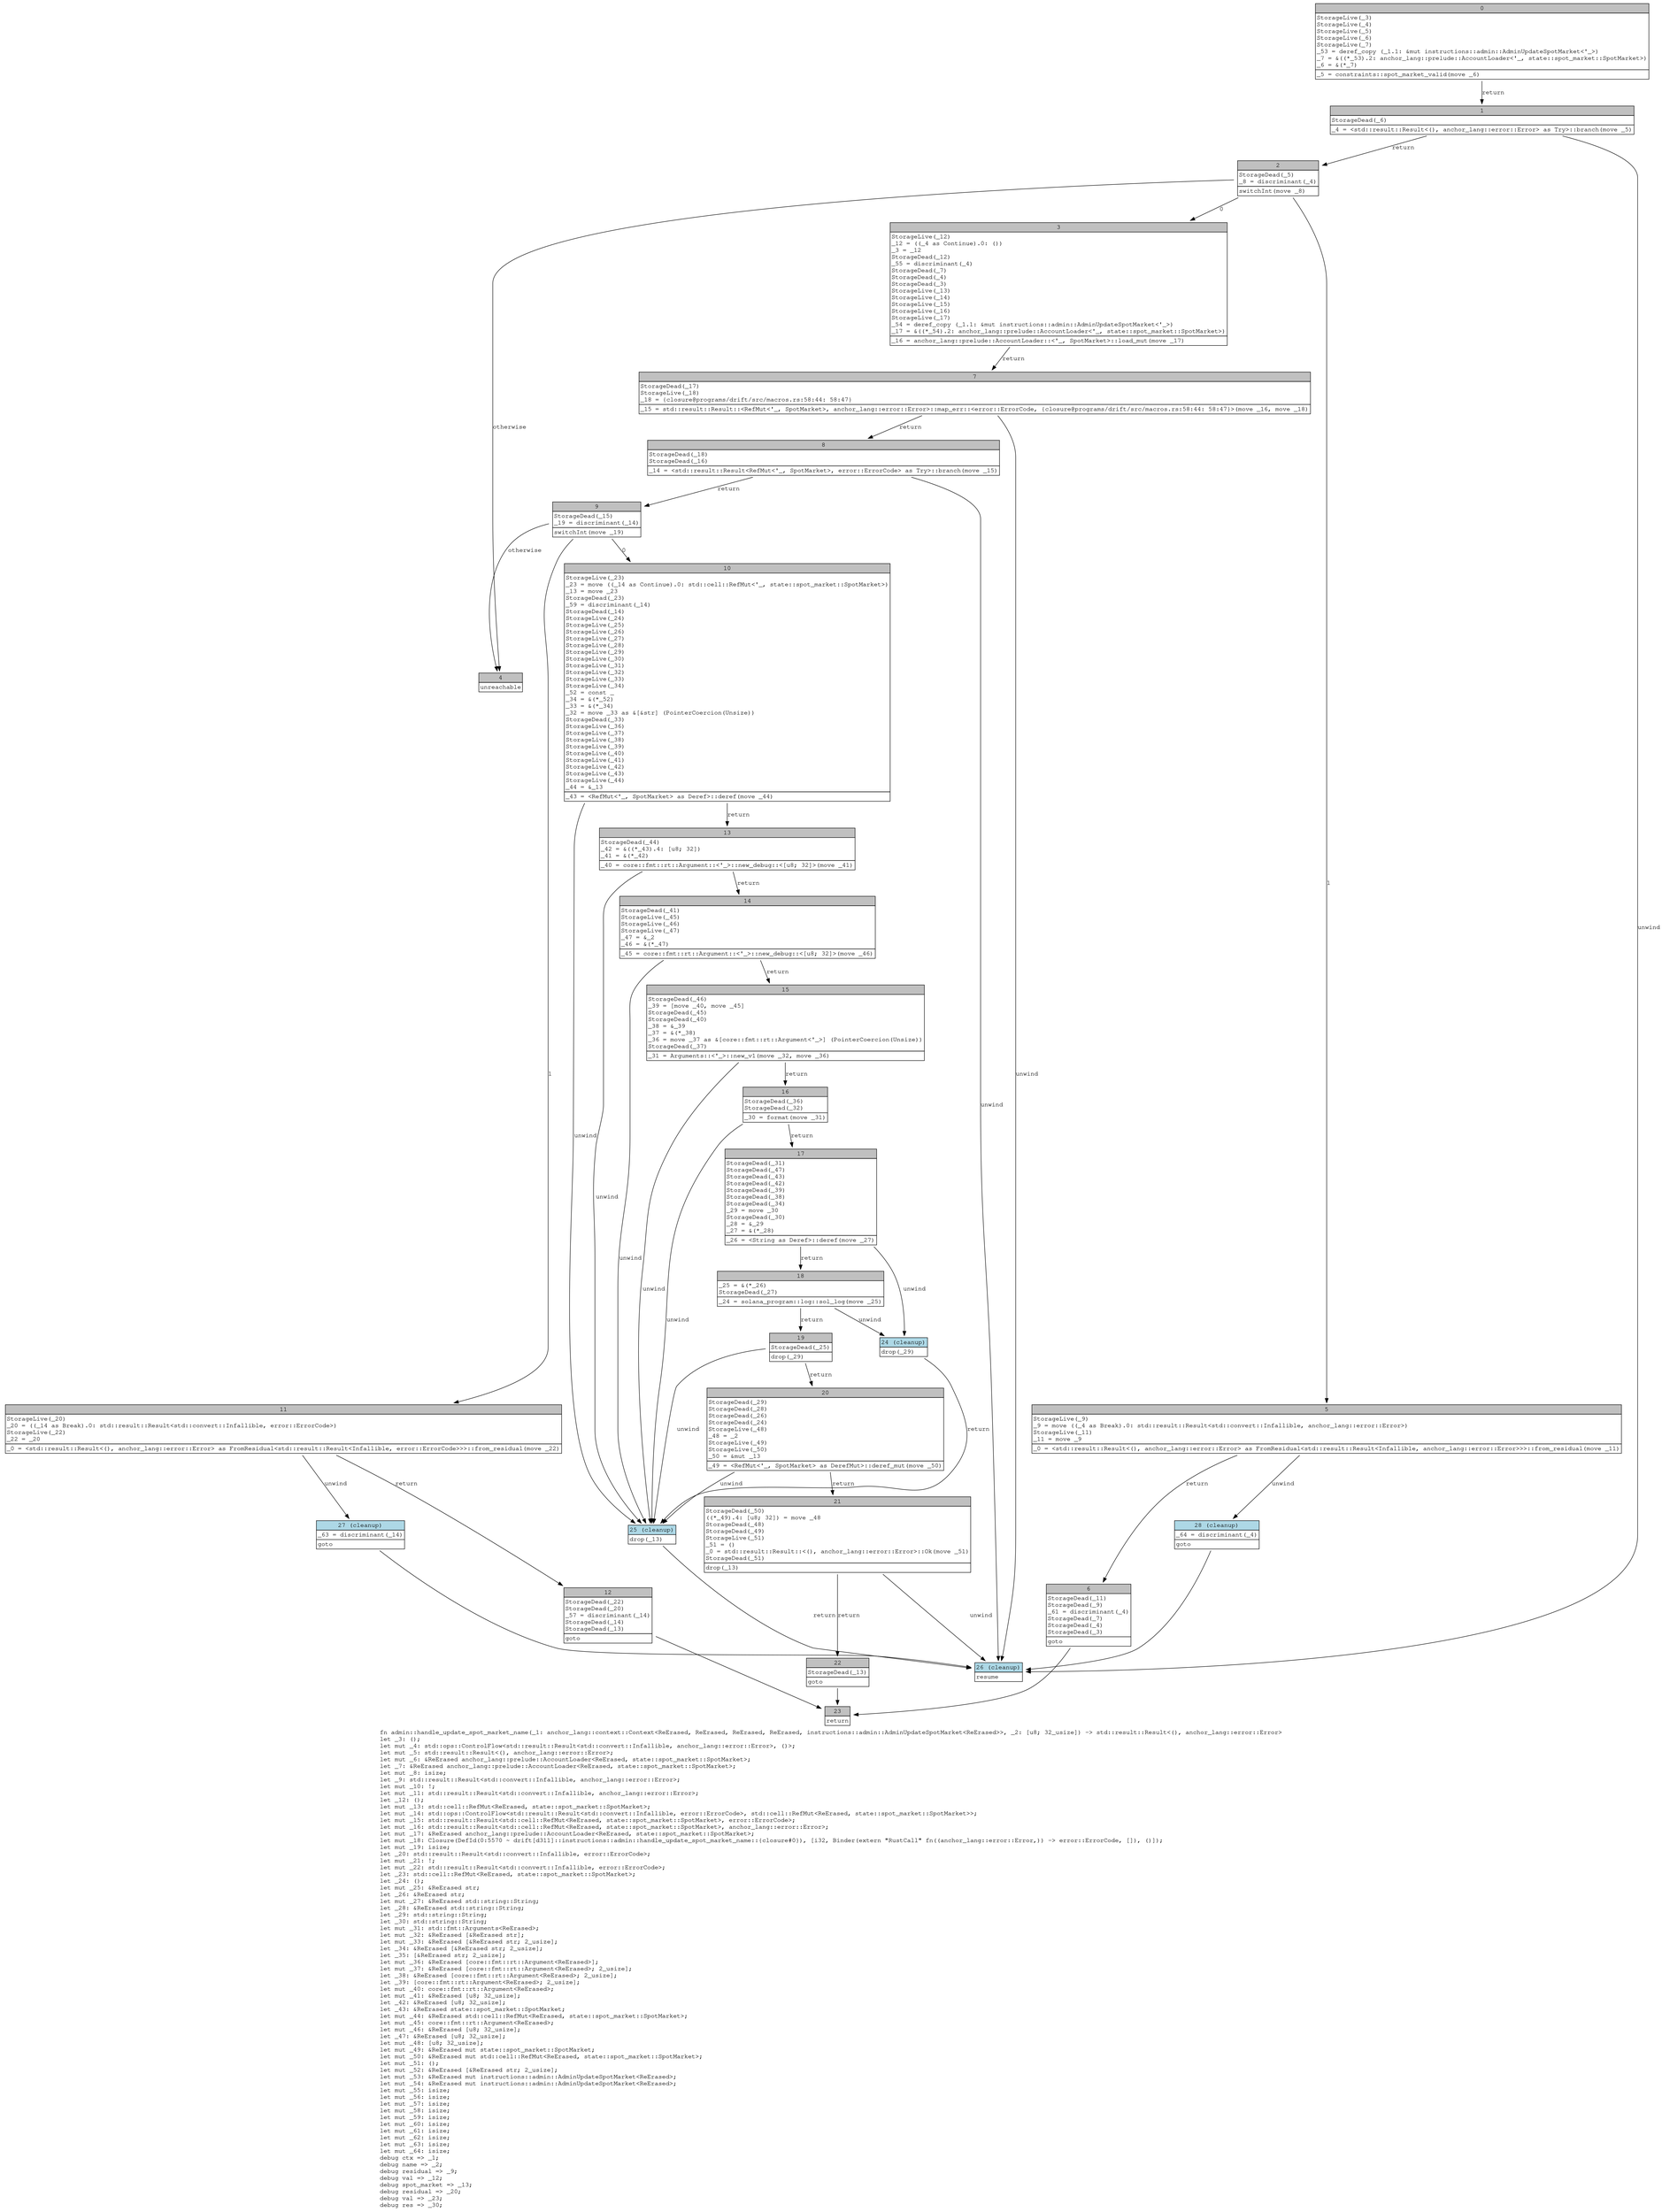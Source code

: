 digraph Mir_0_5568 {
    graph [fontname="Courier, monospace"];
    node [fontname="Courier, monospace"];
    edge [fontname="Courier, monospace"];
    label=<fn admin::handle_update_spot_market_name(_1: anchor_lang::context::Context&lt;ReErased, ReErased, ReErased, ReErased, instructions::admin::AdminUpdateSpotMarket&lt;ReErased&gt;&gt;, _2: [u8; 32_usize]) -&gt; std::result::Result&lt;(), anchor_lang::error::Error&gt;<br align="left"/>let _3: ();<br align="left"/>let mut _4: std::ops::ControlFlow&lt;std::result::Result&lt;std::convert::Infallible, anchor_lang::error::Error&gt;, ()&gt;;<br align="left"/>let mut _5: std::result::Result&lt;(), anchor_lang::error::Error&gt;;<br align="left"/>let mut _6: &amp;ReErased anchor_lang::prelude::AccountLoader&lt;ReErased, state::spot_market::SpotMarket&gt;;<br align="left"/>let _7: &amp;ReErased anchor_lang::prelude::AccountLoader&lt;ReErased, state::spot_market::SpotMarket&gt;;<br align="left"/>let mut _8: isize;<br align="left"/>let _9: std::result::Result&lt;std::convert::Infallible, anchor_lang::error::Error&gt;;<br align="left"/>let mut _10: !;<br align="left"/>let mut _11: std::result::Result&lt;std::convert::Infallible, anchor_lang::error::Error&gt;;<br align="left"/>let _12: ();<br align="left"/>let mut _13: std::cell::RefMut&lt;ReErased, state::spot_market::SpotMarket&gt;;<br align="left"/>let mut _14: std::ops::ControlFlow&lt;std::result::Result&lt;std::convert::Infallible, error::ErrorCode&gt;, std::cell::RefMut&lt;ReErased, state::spot_market::SpotMarket&gt;&gt;;<br align="left"/>let mut _15: std::result::Result&lt;std::cell::RefMut&lt;ReErased, state::spot_market::SpotMarket&gt;, error::ErrorCode&gt;;<br align="left"/>let mut _16: std::result::Result&lt;std::cell::RefMut&lt;ReErased, state::spot_market::SpotMarket&gt;, anchor_lang::error::Error&gt;;<br align="left"/>let mut _17: &amp;ReErased anchor_lang::prelude::AccountLoader&lt;ReErased, state::spot_market::SpotMarket&gt;;<br align="left"/>let mut _18: Closure(DefId(0:5570 ~ drift[d311]::instructions::admin::handle_update_spot_market_name::{closure#0}), [i32, Binder(extern &quot;RustCall&quot; fn((anchor_lang::error::Error,)) -&gt; error::ErrorCode, []), ()]);<br align="left"/>let mut _19: isize;<br align="left"/>let _20: std::result::Result&lt;std::convert::Infallible, error::ErrorCode&gt;;<br align="left"/>let mut _21: !;<br align="left"/>let mut _22: std::result::Result&lt;std::convert::Infallible, error::ErrorCode&gt;;<br align="left"/>let _23: std::cell::RefMut&lt;ReErased, state::spot_market::SpotMarket&gt;;<br align="left"/>let _24: ();<br align="left"/>let mut _25: &amp;ReErased str;<br align="left"/>let _26: &amp;ReErased str;<br align="left"/>let mut _27: &amp;ReErased std::string::String;<br align="left"/>let _28: &amp;ReErased std::string::String;<br align="left"/>let _29: std::string::String;<br align="left"/>let _30: std::string::String;<br align="left"/>let mut _31: std::fmt::Arguments&lt;ReErased&gt;;<br align="left"/>let mut _32: &amp;ReErased [&amp;ReErased str];<br align="left"/>let mut _33: &amp;ReErased [&amp;ReErased str; 2_usize];<br align="left"/>let _34: &amp;ReErased [&amp;ReErased str; 2_usize];<br align="left"/>let _35: [&amp;ReErased str; 2_usize];<br align="left"/>let mut _36: &amp;ReErased [core::fmt::rt::Argument&lt;ReErased&gt;];<br align="left"/>let mut _37: &amp;ReErased [core::fmt::rt::Argument&lt;ReErased&gt;; 2_usize];<br align="left"/>let _38: &amp;ReErased [core::fmt::rt::Argument&lt;ReErased&gt;; 2_usize];<br align="left"/>let _39: [core::fmt::rt::Argument&lt;ReErased&gt;; 2_usize];<br align="left"/>let mut _40: core::fmt::rt::Argument&lt;ReErased&gt;;<br align="left"/>let mut _41: &amp;ReErased [u8; 32_usize];<br align="left"/>let _42: &amp;ReErased [u8; 32_usize];<br align="left"/>let _43: &amp;ReErased state::spot_market::SpotMarket;<br align="left"/>let mut _44: &amp;ReErased std::cell::RefMut&lt;ReErased, state::spot_market::SpotMarket&gt;;<br align="left"/>let mut _45: core::fmt::rt::Argument&lt;ReErased&gt;;<br align="left"/>let mut _46: &amp;ReErased [u8; 32_usize];<br align="left"/>let _47: &amp;ReErased [u8; 32_usize];<br align="left"/>let mut _48: [u8; 32_usize];<br align="left"/>let mut _49: &amp;ReErased mut state::spot_market::SpotMarket;<br align="left"/>let mut _50: &amp;ReErased mut std::cell::RefMut&lt;ReErased, state::spot_market::SpotMarket&gt;;<br align="left"/>let mut _51: ();<br align="left"/>let mut _52: &amp;ReErased [&amp;ReErased str; 2_usize];<br align="left"/>let mut _53: &amp;ReErased mut instructions::admin::AdminUpdateSpotMarket&lt;ReErased&gt;;<br align="left"/>let mut _54: &amp;ReErased mut instructions::admin::AdminUpdateSpotMarket&lt;ReErased&gt;;<br align="left"/>let mut _55: isize;<br align="left"/>let mut _56: isize;<br align="left"/>let mut _57: isize;<br align="left"/>let mut _58: isize;<br align="left"/>let mut _59: isize;<br align="left"/>let mut _60: isize;<br align="left"/>let mut _61: isize;<br align="left"/>let mut _62: isize;<br align="left"/>let mut _63: isize;<br align="left"/>let mut _64: isize;<br align="left"/>debug ctx =&gt; _1;<br align="left"/>debug name =&gt; _2;<br align="left"/>debug residual =&gt; _9;<br align="left"/>debug val =&gt; _12;<br align="left"/>debug spot_market =&gt; _13;<br align="left"/>debug residual =&gt; _20;<br align="left"/>debug val =&gt; _23;<br align="left"/>debug res =&gt; _30;<br align="left"/>>;
    bb0__0_5568 [shape="none", label=<<table border="0" cellborder="1" cellspacing="0"><tr><td bgcolor="gray" align="center" colspan="1">0</td></tr><tr><td align="left" balign="left">StorageLive(_3)<br/>StorageLive(_4)<br/>StorageLive(_5)<br/>StorageLive(_6)<br/>StorageLive(_7)<br/>_53 = deref_copy (_1.1: &amp;mut instructions::admin::AdminUpdateSpotMarket&lt;'_&gt;)<br/>_7 = &amp;((*_53).2: anchor_lang::prelude::AccountLoader&lt;'_, state::spot_market::SpotMarket&gt;)<br/>_6 = &amp;(*_7)<br/></td></tr><tr><td align="left">_5 = constraints::spot_market_valid(move _6)</td></tr></table>>];
    bb1__0_5568 [shape="none", label=<<table border="0" cellborder="1" cellspacing="0"><tr><td bgcolor="gray" align="center" colspan="1">1</td></tr><tr><td align="left" balign="left">StorageDead(_6)<br/></td></tr><tr><td align="left">_4 = &lt;std::result::Result&lt;(), anchor_lang::error::Error&gt; as Try&gt;::branch(move _5)</td></tr></table>>];
    bb2__0_5568 [shape="none", label=<<table border="0" cellborder="1" cellspacing="0"><tr><td bgcolor="gray" align="center" colspan="1">2</td></tr><tr><td align="left" balign="left">StorageDead(_5)<br/>_8 = discriminant(_4)<br/></td></tr><tr><td align="left">switchInt(move _8)</td></tr></table>>];
    bb3__0_5568 [shape="none", label=<<table border="0" cellborder="1" cellspacing="0"><tr><td bgcolor="gray" align="center" colspan="1">3</td></tr><tr><td align="left" balign="left">StorageLive(_12)<br/>_12 = ((_4 as Continue).0: ())<br/>_3 = _12<br/>StorageDead(_12)<br/>_55 = discriminant(_4)<br/>StorageDead(_7)<br/>StorageDead(_4)<br/>StorageDead(_3)<br/>StorageLive(_13)<br/>StorageLive(_14)<br/>StorageLive(_15)<br/>StorageLive(_16)<br/>StorageLive(_17)<br/>_54 = deref_copy (_1.1: &amp;mut instructions::admin::AdminUpdateSpotMarket&lt;'_&gt;)<br/>_17 = &amp;((*_54).2: anchor_lang::prelude::AccountLoader&lt;'_, state::spot_market::SpotMarket&gt;)<br/></td></tr><tr><td align="left">_16 = anchor_lang::prelude::AccountLoader::&lt;'_, SpotMarket&gt;::load_mut(move _17)</td></tr></table>>];
    bb4__0_5568 [shape="none", label=<<table border="0" cellborder="1" cellspacing="0"><tr><td bgcolor="gray" align="center" colspan="1">4</td></tr><tr><td align="left">unreachable</td></tr></table>>];
    bb5__0_5568 [shape="none", label=<<table border="0" cellborder="1" cellspacing="0"><tr><td bgcolor="gray" align="center" colspan="1">5</td></tr><tr><td align="left" balign="left">StorageLive(_9)<br/>_9 = move ((_4 as Break).0: std::result::Result&lt;std::convert::Infallible, anchor_lang::error::Error&gt;)<br/>StorageLive(_11)<br/>_11 = move _9<br/></td></tr><tr><td align="left">_0 = &lt;std::result::Result&lt;(), anchor_lang::error::Error&gt; as FromResidual&lt;std::result::Result&lt;Infallible, anchor_lang::error::Error&gt;&gt;&gt;::from_residual(move _11)</td></tr></table>>];
    bb6__0_5568 [shape="none", label=<<table border="0" cellborder="1" cellspacing="0"><tr><td bgcolor="gray" align="center" colspan="1">6</td></tr><tr><td align="left" balign="left">StorageDead(_11)<br/>StorageDead(_9)<br/>_61 = discriminant(_4)<br/>StorageDead(_7)<br/>StorageDead(_4)<br/>StorageDead(_3)<br/></td></tr><tr><td align="left">goto</td></tr></table>>];
    bb7__0_5568 [shape="none", label=<<table border="0" cellborder="1" cellspacing="0"><tr><td bgcolor="gray" align="center" colspan="1">7</td></tr><tr><td align="left" balign="left">StorageDead(_17)<br/>StorageLive(_18)<br/>_18 = {closure@programs/drift/src/macros.rs:58:44: 58:47}<br/></td></tr><tr><td align="left">_15 = std::result::Result::&lt;RefMut&lt;'_, SpotMarket&gt;, anchor_lang::error::Error&gt;::map_err::&lt;error::ErrorCode, {closure@programs/drift/src/macros.rs:58:44: 58:47}&gt;(move _16, move _18)</td></tr></table>>];
    bb8__0_5568 [shape="none", label=<<table border="0" cellborder="1" cellspacing="0"><tr><td bgcolor="gray" align="center" colspan="1">8</td></tr><tr><td align="left" balign="left">StorageDead(_18)<br/>StorageDead(_16)<br/></td></tr><tr><td align="left">_14 = &lt;std::result::Result&lt;RefMut&lt;'_, SpotMarket&gt;, error::ErrorCode&gt; as Try&gt;::branch(move _15)</td></tr></table>>];
    bb9__0_5568 [shape="none", label=<<table border="0" cellborder="1" cellspacing="0"><tr><td bgcolor="gray" align="center" colspan="1">9</td></tr><tr><td align="left" balign="left">StorageDead(_15)<br/>_19 = discriminant(_14)<br/></td></tr><tr><td align="left">switchInt(move _19)</td></tr></table>>];
    bb10__0_5568 [shape="none", label=<<table border="0" cellborder="1" cellspacing="0"><tr><td bgcolor="gray" align="center" colspan="1">10</td></tr><tr><td align="left" balign="left">StorageLive(_23)<br/>_23 = move ((_14 as Continue).0: std::cell::RefMut&lt;'_, state::spot_market::SpotMarket&gt;)<br/>_13 = move _23<br/>StorageDead(_23)<br/>_59 = discriminant(_14)<br/>StorageDead(_14)<br/>StorageLive(_24)<br/>StorageLive(_25)<br/>StorageLive(_26)<br/>StorageLive(_27)<br/>StorageLive(_28)<br/>StorageLive(_29)<br/>StorageLive(_30)<br/>StorageLive(_31)<br/>StorageLive(_32)<br/>StorageLive(_33)<br/>StorageLive(_34)<br/>_52 = const _<br/>_34 = &amp;(*_52)<br/>_33 = &amp;(*_34)<br/>_32 = move _33 as &amp;[&amp;str] (PointerCoercion(Unsize))<br/>StorageDead(_33)<br/>StorageLive(_36)<br/>StorageLive(_37)<br/>StorageLive(_38)<br/>StorageLive(_39)<br/>StorageLive(_40)<br/>StorageLive(_41)<br/>StorageLive(_42)<br/>StorageLive(_43)<br/>StorageLive(_44)<br/>_44 = &amp;_13<br/></td></tr><tr><td align="left">_43 = &lt;RefMut&lt;'_, SpotMarket&gt; as Deref&gt;::deref(move _44)</td></tr></table>>];
    bb11__0_5568 [shape="none", label=<<table border="0" cellborder="1" cellspacing="0"><tr><td bgcolor="gray" align="center" colspan="1">11</td></tr><tr><td align="left" balign="left">StorageLive(_20)<br/>_20 = ((_14 as Break).0: std::result::Result&lt;std::convert::Infallible, error::ErrorCode&gt;)<br/>StorageLive(_22)<br/>_22 = _20<br/></td></tr><tr><td align="left">_0 = &lt;std::result::Result&lt;(), anchor_lang::error::Error&gt; as FromResidual&lt;std::result::Result&lt;Infallible, error::ErrorCode&gt;&gt;&gt;::from_residual(move _22)</td></tr></table>>];
    bb12__0_5568 [shape="none", label=<<table border="0" cellborder="1" cellspacing="0"><tr><td bgcolor="gray" align="center" colspan="1">12</td></tr><tr><td align="left" balign="left">StorageDead(_22)<br/>StorageDead(_20)<br/>_57 = discriminant(_14)<br/>StorageDead(_14)<br/>StorageDead(_13)<br/></td></tr><tr><td align="left">goto</td></tr></table>>];
    bb13__0_5568 [shape="none", label=<<table border="0" cellborder="1" cellspacing="0"><tr><td bgcolor="gray" align="center" colspan="1">13</td></tr><tr><td align="left" balign="left">StorageDead(_44)<br/>_42 = &amp;((*_43).4: [u8; 32])<br/>_41 = &amp;(*_42)<br/></td></tr><tr><td align="left">_40 = core::fmt::rt::Argument::&lt;'_&gt;::new_debug::&lt;[u8; 32]&gt;(move _41)</td></tr></table>>];
    bb14__0_5568 [shape="none", label=<<table border="0" cellborder="1" cellspacing="0"><tr><td bgcolor="gray" align="center" colspan="1">14</td></tr><tr><td align="left" balign="left">StorageDead(_41)<br/>StorageLive(_45)<br/>StorageLive(_46)<br/>StorageLive(_47)<br/>_47 = &amp;_2<br/>_46 = &amp;(*_47)<br/></td></tr><tr><td align="left">_45 = core::fmt::rt::Argument::&lt;'_&gt;::new_debug::&lt;[u8; 32]&gt;(move _46)</td></tr></table>>];
    bb15__0_5568 [shape="none", label=<<table border="0" cellborder="1" cellspacing="0"><tr><td bgcolor="gray" align="center" colspan="1">15</td></tr><tr><td align="left" balign="left">StorageDead(_46)<br/>_39 = [move _40, move _45]<br/>StorageDead(_45)<br/>StorageDead(_40)<br/>_38 = &amp;_39<br/>_37 = &amp;(*_38)<br/>_36 = move _37 as &amp;[core::fmt::rt::Argument&lt;'_&gt;] (PointerCoercion(Unsize))<br/>StorageDead(_37)<br/></td></tr><tr><td align="left">_31 = Arguments::&lt;'_&gt;::new_v1(move _32, move _36)</td></tr></table>>];
    bb16__0_5568 [shape="none", label=<<table border="0" cellborder="1" cellspacing="0"><tr><td bgcolor="gray" align="center" colspan="1">16</td></tr><tr><td align="left" balign="left">StorageDead(_36)<br/>StorageDead(_32)<br/></td></tr><tr><td align="left">_30 = format(move _31)</td></tr></table>>];
    bb17__0_5568 [shape="none", label=<<table border="0" cellborder="1" cellspacing="0"><tr><td bgcolor="gray" align="center" colspan="1">17</td></tr><tr><td align="left" balign="left">StorageDead(_31)<br/>StorageDead(_47)<br/>StorageDead(_43)<br/>StorageDead(_42)<br/>StorageDead(_39)<br/>StorageDead(_38)<br/>StorageDead(_34)<br/>_29 = move _30<br/>StorageDead(_30)<br/>_28 = &amp;_29<br/>_27 = &amp;(*_28)<br/></td></tr><tr><td align="left">_26 = &lt;String as Deref&gt;::deref(move _27)</td></tr></table>>];
    bb18__0_5568 [shape="none", label=<<table border="0" cellborder="1" cellspacing="0"><tr><td bgcolor="gray" align="center" colspan="1">18</td></tr><tr><td align="left" balign="left">_25 = &amp;(*_26)<br/>StorageDead(_27)<br/></td></tr><tr><td align="left">_24 = solana_program::log::sol_log(move _25)</td></tr></table>>];
    bb19__0_5568 [shape="none", label=<<table border="0" cellborder="1" cellspacing="0"><tr><td bgcolor="gray" align="center" colspan="1">19</td></tr><tr><td align="left" balign="left">StorageDead(_25)<br/></td></tr><tr><td align="left">drop(_29)</td></tr></table>>];
    bb20__0_5568 [shape="none", label=<<table border="0" cellborder="1" cellspacing="0"><tr><td bgcolor="gray" align="center" colspan="1">20</td></tr><tr><td align="left" balign="left">StorageDead(_29)<br/>StorageDead(_28)<br/>StorageDead(_26)<br/>StorageDead(_24)<br/>StorageLive(_48)<br/>_48 = _2<br/>StorageLive(_49)<br/>StorageLive(_50)<br/>_50 = &amp;mut _13<br/></td></tr><tr><td align="left">_49 = &lt;RefMut&lt;'_, SpotMarket&gt; as DerefMut&gt;::deref_mut(move _50)</td></tr></table>>];
    bb21__0_5568 [shape="none", label=<<table border="0" cellborder="1" cellspacing="0"><tr><td bgcolor="gray" align="center" colspan="1">21</td></tr><tr><td align="left" balign="left">StorageDead(_50)<br/>((*_49).4: [u8; 32]) = move _48<br/>StorageDead(_48)<br/>StorageDead(_49)<br/>StorageLive(_51)<br/>_51 = ()<br/>_0 = std::result::Result::&lt;(), anchor_lang::error::Error&gt;::Ok(move _51)<br/>StorageDead(_51)<br/></td></tr><tr><td align="left">drop(_13)</td></tr></table>>];
    bb22__0_5568 [shape="none", label=<<table border="0" cellborder="1" cellspacing="0"><tr><td bgcolor="gray" align="center" colspan="1">22</td></tr><tr><td align="left" balign="left">StorageDead(_13)<br/></td></tr><tr><td align="left">goto</td></tr></table>>];
    bb23__0_5568 [shape="none", label=<<table border="0" cellborder="1" cellspacing="0"><tr><td bgcolor="gray" align="center" colspan="1">23</td></tr><tr><td align="left">return</td></tr></table>>];
    bb24__0_5568 [shape="none", label=<<table border="0" cellborder="1" cellspacing="0"><tr><td bgcolor="lightblue" align="center" colspan="1">24 (cleanup)</td></tr><tr><td align="left">drop(_29)</td></tr></table>>];
    bb25__0_5568 [shape="none", label=<<table border="0" cellborder="1" cellspacing="0"><tr><td bgcolor="lightblue" align="center" colspan="1">25 (cleanup)</td></tr><tr><td align="left">drop(_13)</td></tr></table>>];
    bb26__0_5568 [shape="none", label=<<table border="0" cellborder="1" cellspacing="0"><tr><td bgcolor="lightblue" align="center" colspan="1">26 (cleanup)</td></tr><tr><td align="left">resume</td></tr></table>>];
    bb27__0_5568 [shape="none", label=<<table border="0" cellborder="1" cellspacing="0"><tr><td bgcolor="lightblue" align="center" colspan="1">27 (cleanup)</td></tr><tr><td align="left" balign="left">_63 = discriminant(_14)<br/></td></tr><tr><td align="left">goto</td></tr></table>>];
    bb28__0_5568 [shape="none", label=<<table border="0" cellborder="1" cellspacing="0"><tr><td bgcolor="lightblue" align="center" colspan="1">28 (cleanup)</td></tr><tr><td align="left" balign="left">_64 = discriminant(_4)<br/></td></tr><tr><td align="left">goto</td></tr></table>>];
    bb0__0_5568 -> bb1__0_5568 [label="return"];
    bb1__0_5568 -> bb2__0_5568 [label="return"];
    bb1__0_5568 -> bb26__0_5568 [label="unwind"];
    bb2__0_5568 -> bb3__0_5568 [label="0"];
    bb2__0_5568 -> bb5__0_5568 [label="1"];
    bb2__0_5568 -> bb4__0_5568 [label="otherwise"];
    bb3__0_5568 -> bb7__0_5568 [label="return"];
    bb5__0_5568 -> bb6__0_5568 [label="return"];
    bb5__0_5568 -> bb28__0_5568 [label="unwind"];
    bb6__0_5568 -> bb23__0_5568 [label=""];
    bb7__0_5568 -> bb8__0_5568 [label="return"];
    bb7__0_5568 -> bb26__0_5568 [label="unwind"];
    bb8__0_5568 -> bb9__0_5568 [label="return"];
    bb8__0_5568 -> bb26__0_5568 [label="unwind"];
    bb9__0_5568 -> bb10__0_5568 [label="0"];
    bb9__0_5568 -> bb11__0_5568 [label="1"];
    bb9__0_5568 -> bb4__0_5568 [label="otherwise"];
    bb10__0_5568 -> bb13__0_5568 [label="return"];
    bb10__0_5568 -> bb25__0_5568 [label="unwind"];
    bb11__0_5568 -> bb12__0_5568 [label="return"];
    bb11__0_5568 -> bb27__0_5568 [label="unwind"];
    bb12__0_5568 -> bb23__0_5568 [label=""];
    bb13__0_5568 -> bb14__0_5568 [label="return"];
    bb13__0_5568 -> bb25__0_5568 [label="unwind"];
    bb14__0_5568 -> bb15__0_5568 [label="return"];
    bb14__0_5568 -> bb25__0_5568 [label="unwind"];
    bb15__0_5568 -> bb16__0_5568 [label="return"];
    bb15__0_5568 -> bb25__0_5568 [label="unwind"];
    bb16__0_5568 -> bb17__0_5568 [label="return"];
    bb16__0_5568 -> bb25__0_5568 [label="unwind"];
    bb17__0_5568 -> bb18__0_5568 [label="return"];
    bb17__0_5568 -> bb24__0_5568 [label="unwind"];
    bb18__0_5568 -> bb19__0_5568 [label="return"];
    bb18__0_5568 -> bb24__0_5568 [label="unwind"];
    bb19__0_5568 -> bb20__0_5568 [label="return"];
    bb19__0_5568 -> bb25__0_5568 [label="unwind"];
    bb20__0_5568 -> bb21__0_5568 [label="return"];
    bb20__0_5568 -> bb25__0_5568 [label="unwind"];
    bb21__0_5568 -> bb22__0_5568 [label="return"];
    bb21__0_5568 -> bb26__0_5568 [label="unwind"];
    bb22__0_5568 -> bb23__0_5568 [label=""];
    bb24__0_5568 -> bb25__0_5568 [label="return"];
    bb25__0_5568 -> bb26__0_5568 [label="return"];
    bb27__0_5568 -> bb26__0_5568 [label=""];
    bb28__0_5568 -> bb26__0_5568 [label=""];
}
